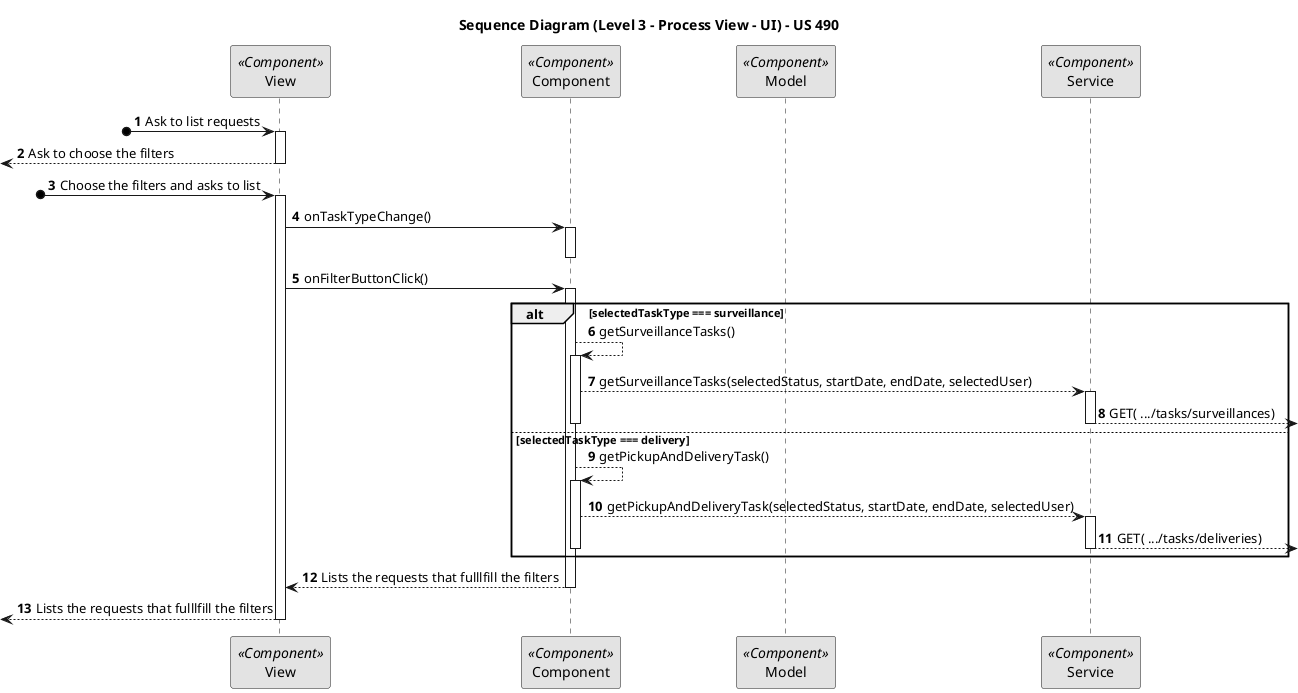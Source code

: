 @startuml
skinparam monochrome true
skinparam packageStyle rectangle
skinparam shadowing false

title Sequence Diagram (Level 3 - Process View - UI) - US 490
autonumber

participant "View" as View <<Component>>
participant "Component" as Component <<Component>>
participant "Model" as Model <<Component>>
participant "Service" as Service <<Component>>

?o-> View : Ask to list requests
activate View

<-- View : Ask to choose the filters
deactivate View

?o-> View : Choose the filters and asks to list
activate View

        View -> Component : onTaskTypeChange()
    activate Component
    deactivate Component

        View -> Component : onFilterButtonClick()
    activate Component
        alt selectedTaskType === surveillance
            Component --> Component : getSurveillanceTasks()
        activate Component
            Component --> Service : getSurveillanceTasks(selectedStatus, startDate, endDate, selectedUser)
        activate Service
            Service --> : GET( .../tasks/surveillances)
        deactivate Service
        deactivate Component
        else selectedTaskType === delivery
            Component --> Component : getPickupAndDeliveryTask()
        activate Component
            Component --> Service : getPickupAndDeliveryTask(selectedStatus, startDate, endDate, selectedUser)
        activate Service
            Service --> : GET( .../tasks/deliveries)
        deactivate Service
        deactivate Component
        end
        Component --> View : Lists the requests that fulllfill the filters
    deactivate Component

<-- View : Lists the requests that fulllfill the filters
deactivate View

@enduml